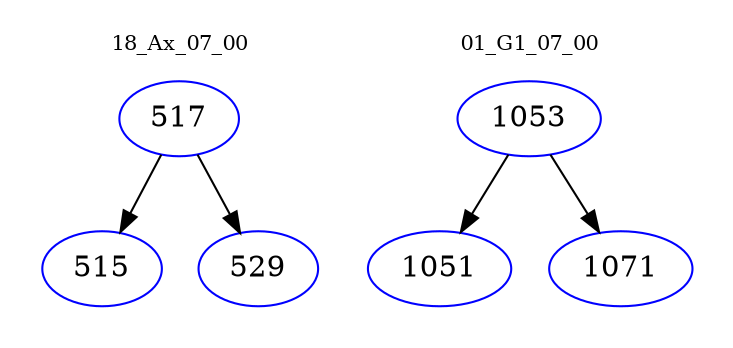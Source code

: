 digraph{
subgraph cluster_0 {
color = white
label = "18_Ax_07_00";
fontsize=10;
T0_517 [label="517", color="blue"]
T0_517 -> T0_515 [color="black"]
T0_515 [label="515", color="blue"]
T0_517 -> T0_529 [color="black"]
T0_529 [label="529", color="blue"]
}
subgraph cluster_1 {
color = white
label = "01_G1_07_00";
fontsize=10;
T1_1053 [label="1053", color="blue"]
T1_1053 -> T1_1051 [color="black"]
T1_1051 [label="1051", color="blue"]
T1_1053 -> T1_1071 [color="black"]
T1_1071 [label="1071", color="blue"]
}
}
